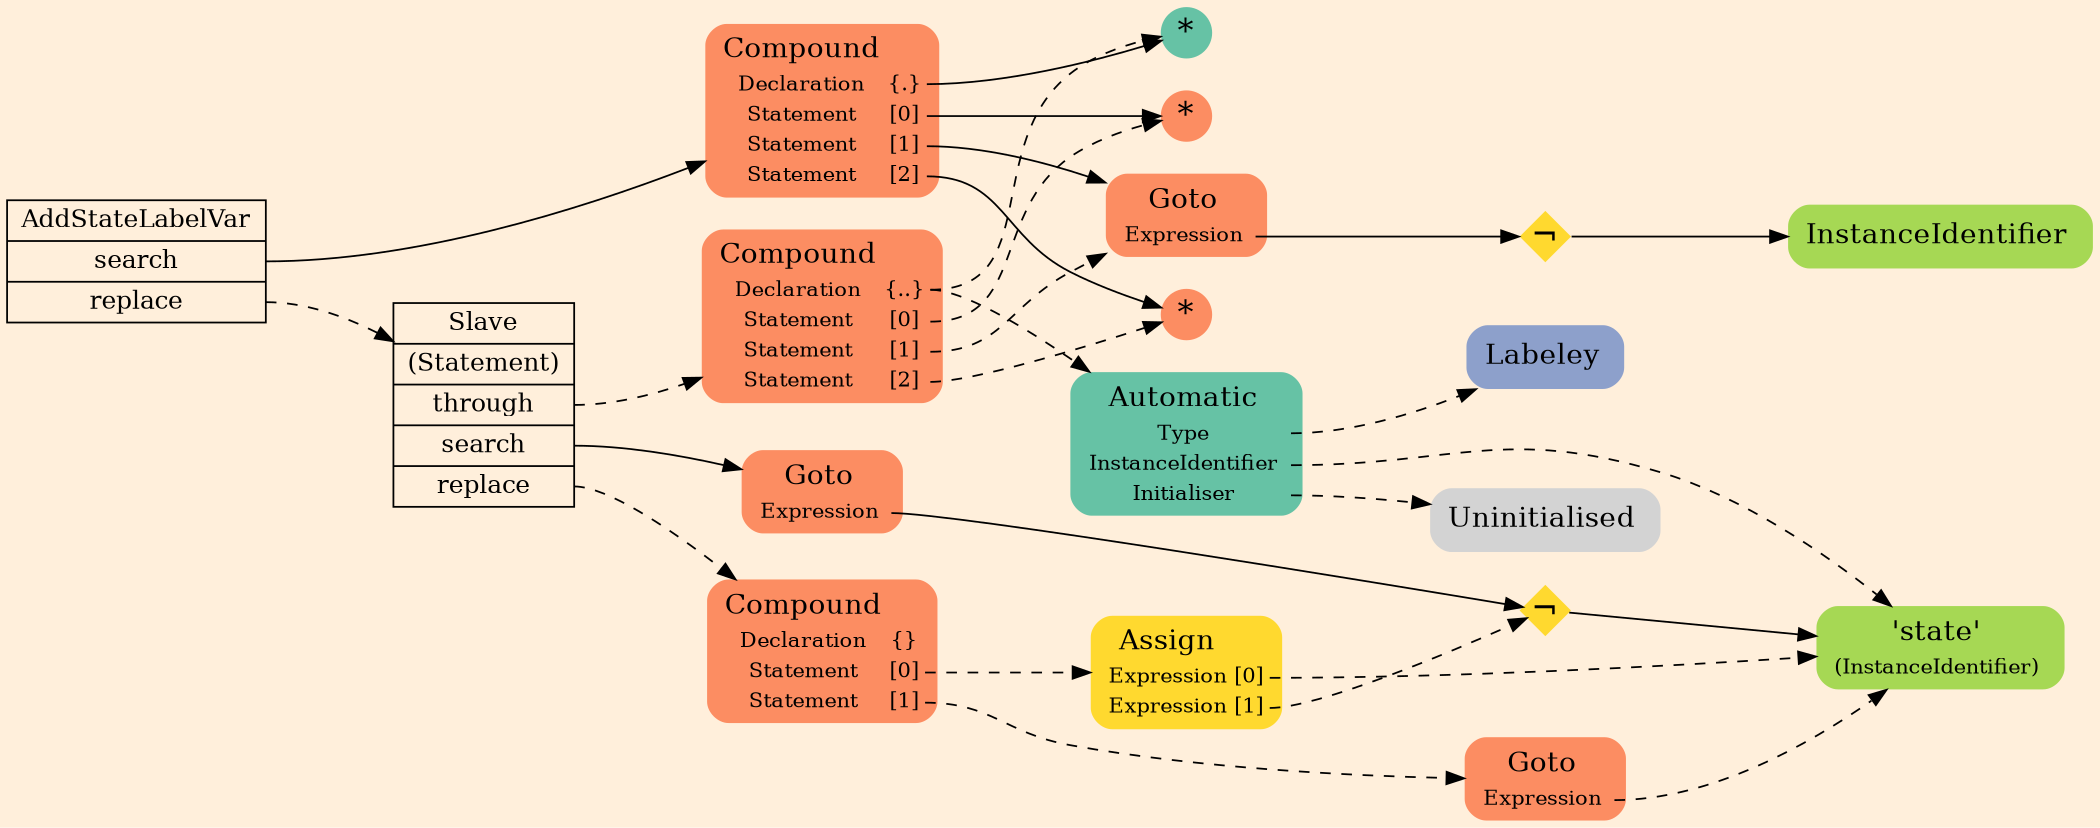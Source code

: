 digraph Inferno {
graph [
rankdir = "LR"
ranksep = 1.0
size = "14,20"
bgcolor = antiquewhite1
];
node [
];
"/CR#P66-0" [
shape = "record"
fillcolor = "transparent"
label = "<fixed> AddStateLabelVar | <port0> search | <port1> replace"
style = "filled"
fontsize = "14"
fillcolor = antiquewhite1
];
"/#B-2-1092" [
shape = "plaintext"
fillcolor = "/set28/2"
label = <<TABLE BORDER="0" CELLBORDER="0" CELLSPACING="0">
 <TR>
  <TD><FONT POINT-SIZE="16.0">Compound</FONT></TD>
  <TD></TD>
 </TR>
 <TR>
  <TD>Declaration</TD>
  <TD PORT="port0">{.}</TD>
 </TR>
 <TR>
  <TD>Statement</TD>
  <TD PORT="port1">[0]</TD>
 </TR>
 <TR>
  <TD>Statement</TD>
  <TD PORT="port2">[1]</TD>
 </TR>
 <TR>
  <TD>Statement</TD>
  <TD PORT="port3">[2]</TD>
 </TR>
</TABLE>>
style = "rounded,filled"
fontsize = "12"
];
"/#B-2-1095" [
shape = "circle"
fillcolor = "/set28/1"
label = <*>
style = "filled"
fontsize = "18"
penwidth = 0.0
fixedsize = true
width = 0.4
height = 0.4
];
"/#B-2-1096" [
shape = "circle"
fillcolor = "/set28/2"
label = <*>
style = "filled"
fontsize = "18"
penwidth = 0.0
fixedsize = true
width = 0.4
height = 0.4
];
"/#B-2-1100" [
shape = "plaintext"
fillcolor = "/set28/2"
label = <<TABLE BORDER="0" CELLBORDER="0" CELLSPACING="0">
 <TR>
  <TD><FONT POINT-SIZE="16.0">Goto</FONT></TD>
  <TD></TD>
 </TR>
 <TR>
  <TD>Expression</TD>
  <TD PORT="port0"></TD>
 </TR>
</TABLE>>
style = "rounded,filled"
fontsize = "12"
];
"/#B-2-1103" [
shape = "diamond"
fillcolor = "/set28/6"
label = <¬>
style = "filled"
fontsize = "18"
penwidth = 0.0
fixedsize = true
width = 0.4
height = 0.4
];
"/#B-2-1107" [
shape = "plaintext"
fillcolor = "/set28/5"
label = <<TABLE BORDER="0" CELLBORDER="0" CELLSPACING="0">
 <TR>
  <TD><FONT POINT-SIZE="16.0">InstanceIdentifier</FONT></TD>
  <TD></TD>
 </TR>
</TABLE>>
style = "rounded,filled"
fontsize = "12"
];
"/#B-2-1097" [
shape = "circle"
fillcolor = "/set28/2"
label = <*>
style = "filled"
fontsize = "18"
penwidth = 0.0
fixedsize = true
width = 0.4
height = 0.4
];
"/#B-2-1106" [
shape = "record"
fillcolor = "/set28/2"
label = "<fixed> Slave | <port0> (Statement) | <port1> through | <port2> search | <port3> replace"
style = "filled"
fontsize = "14"
fillcolor = antiquewhite1
];
"/#B-2-1093" [
shape = "plaintext"
fillcolor = "/set28/2"
label = <<TABLE BORDER="0" CELLBORDER="0" CELLSPACING="0">
 <TR>
  <TD><FONT POINT-SIZE="16.0">Compound</FONT></TD>
  <TD></TD>
 </TR>
 <TR>
  <TD>Declaration</TD>
  <TD PORT="port0">{..}</TD>
 </TR>
 <TR>
  <TD>Statement</TD>
  <TD PORT="port1">[0]</TD>
 </TR>
 <TR>
  <TD>Statement</TD>
  <TD PORT="port2">[1]</TD>
 </TR>
 <TR>
  <TD>Statement</TD>
  <TD PORT="port3">[2]</TD>
 </TR>
</TABLE>>
style = "rounded,filled"
fontsize = "12"
];
"/#B-2-1102" [
shape = "plaintext"
fillcolor = "/set28/1"
label = <<TABLE BORDER="0" CELLBORDER="0" CELLSPACING="0">
 <TR>
  <TD><FONT POINT-SIZE="16.0">Automatic</FONT></TD>
  <TD></TD>
 </TR>
 <TR>
  <TD>Type</TD>
  <TD PORT="port0"></TD>
 </TR>
 <TR>
  <TD>InstanceIdentifier</TD>
  <TD PORT="port1"></TD>
 </TR>
 <TR>
  <TD>Initialiser</TD>
  <TD PORT="port2"></TD>
 </TR>
</TABLE>>
style = "rounded,filled"
fontsize = "12"
];
"/#B-2-1108" [
shape = "plaintext"
fillcolor = "/set28/3"
label = <<TABLE BORDER="0" CELLBORDER="0" CELLSPACING="0">
 <TR>
  <TD><FONT POINT-SIZE="16.0">Labeley</FONT></TD>
  <TD></TD>
 </TR>
</TABLE>>
style = "rounded,filled"
fontsize = "12"
];
"/#B-2-1105" [
shape = "plaintext"
fillcolor = "/set28/5"
label = <<TABLE BORDER="0" CELLBORDER="0" CELLSPACING="0">
 <TR>
  <TD><FONT POINT-SIZE="16.0">'state'</FONT></TD>
  <TD></TD>
 </TR>
 <TR>
  <TD>(InstanceIdentifier)</TD>
  <TD PORT="port0"></TD>
 </TR>
</TABLE>>
style = "rounded,filled"
fontsize = "12"
];
"/#B-2-1109" [
shape = "plaintext"
label = <<TABLE BORDER="0" CELLBORDER="0" CELLSPACING="0">
 <TR>
  <TD><FONT POINT-SIZE="16.0">Uninitialised</FONT></TD>
  <TD></TD>
 </TR>
</TABLE>>
style = "rounded,filled"
fontsize = "12"
];
"/#B-2-1098" [
shape = "plaintext"
fillcolor = "/set28/2"
label = <<TABLE BORDER="0" CELLBORDER="0" CELLSPACING="0">
 <TR>
  <TD><FONT POINT-SIZE="16.0">Goto</FONT></TD>
  <TD></TD>
 </TR>
 <TR>
  <TD>Expression</TD>
  <TD PORT="port0"></TD>
 </TR>
</TABLE>>
style = "rounded,filled"
fontsize = "12"
];
"/#B-2-1104" [
shape = "diamond"
fillcolor = "/set28/6"
label = <¬>
style = "filled"
fontsize = "18"
penwidth = 0.0
fixedsize = true
width = 0.4
height = 0.4
];
"/#B-2-1094" [
shape = "plaintext"
fillcolor = "/set28/2"
label = <<TABLE BORDER="0" CELLBORDER="0" CELLSPACING="0">
 <TR>
  <TD><FONT POINT-SIZE="16.0">Compound</FONT></TD>
  <TD></TD>
 </TR>
 <TR>
  <TD>Declaration</TD>
  <TD PORT="port0">{}</TD>
 </TR>
 <TR>
  <TD>Statement</TD>
  <TD PORT="port1">[0]</TD>
 </TR>
 <TR>
  <TD>Statement</TD>
  <TD PORT="port2">[1]</TD>
 </TR>
</TABLE>>
style = "rounded,filled"
fontsize = "12"
];
"/#B-2-1101" [
shape = "plaintext"
fillcolor = "/set28/6"
label = <<TABLE BORDER="0" CELLBORDER="0" CELLSPACING="0">
 <TR>
  <TD><FONT POINT-SIZE="16.0">Assign</FONT></TD>
  <TD></TD>
 </TR>
 <TR>
  <TD>Expression</TD>
  <TD PORT="port0">[0]</TD>
 </TR>
 <TR>
  <TD>Expression</TD>
  <TD PORT="port1">[1]</TD>
 </TR>
</TABLE>>
style = "rounded,filled"
fontsize = "12"
];
"/#B-2-1099" [
shape = "plaintext"
fillcolor = "/set28/2"
label = <<TABLE BORDER="0" CELLBORDER="0" CELLSPACING="0">
 <TR>
  <TD><FONT POINT-SIZE="16.0">Goto</FONT></TD>
  <TD></TD>
 </TR>
 <TR>
  <TD>Expression</TD>
  <TD PORT="port0"></TD>
 </TR>
</TABLE>>
style = "rounded,filled"
fontsize = "12"
];
"/CR#P66-0":port0 -> "/#B-2-1092" [style="solid"
];
"/CR#P66-0":port1 -> "/#B-2-1106" [style="dashed"
];
"/#B-2-1092":port0 -> "/#B-2-1095" [style="solid"
];
"/#B-2-1092":port1 -> "/#B-2-1096" [style="solid"
];
"/#B-2-1092":port2 -> "/#B-2-1100" [style="solid"
];
"/#B-2-1092":port3 -> "/#B-2-1097" [style="solid"
];
"/#B-2-1100":port0 -> "/#B-2-1103" [style="solid"
];
"/#B-2-1103" -> "/#B-2-1107" [style="solid"
];
"/#B-2-1106":port1 -> "/#B-2-1093" [style="dashed"
];
"/#B-2-1106":port2 -> "/#B-2-1098" [style="solid"
];
"/#B-2-1106":port3 -> "/#B-2-1094" [style="dashed"
];
"/#B-2-1093":port0 -> "/#B-2-1102" [style="dashed"
];
"/#B-2-1093":port0 -> "/#B-2-1095" [style="dashed"
];
"/#B-2-1093":port1 -> "/#B-2-1096" [style="dashed"
];
"/#B-2-1093":port2 -> "/#B-2-1100" [style="dashed"
];
"/#B-2-1093":port3 -> "/#B-2-1097" [style="dashed"
];
"/#B-2-1102":port0 -> "/#B-2-1108" [style="dashed"
];
"/#B-2-1102":port1 -> "/#B-2-1105" [style="dashed"
];
"/#B-2-1102":port2 -> "/#B-2-1109" [style="dashed"
];
"/#B-2-1098":port0 -> "/#B-2-1104" [style="solid"
];
"/#B-2-1104" -> "/#B-2-1105" [style="solid"
];
"/#B-2-1094":port1 -> "/#B-2-1101" [style="dashed"
];
"/#B-2-1094":port2 -> "/#B-2-1099" [style="dashed"
];
"/#B-2-1101":port0 -> "/#B-2-1105" [style="dashed"
];
"/#B-2-1101":port1 -> "/#B-2-1104" [style="dashed"
];
"/#B-2-1099":port0 -> "/#B-2-1105" [style="dashed"
];
}
